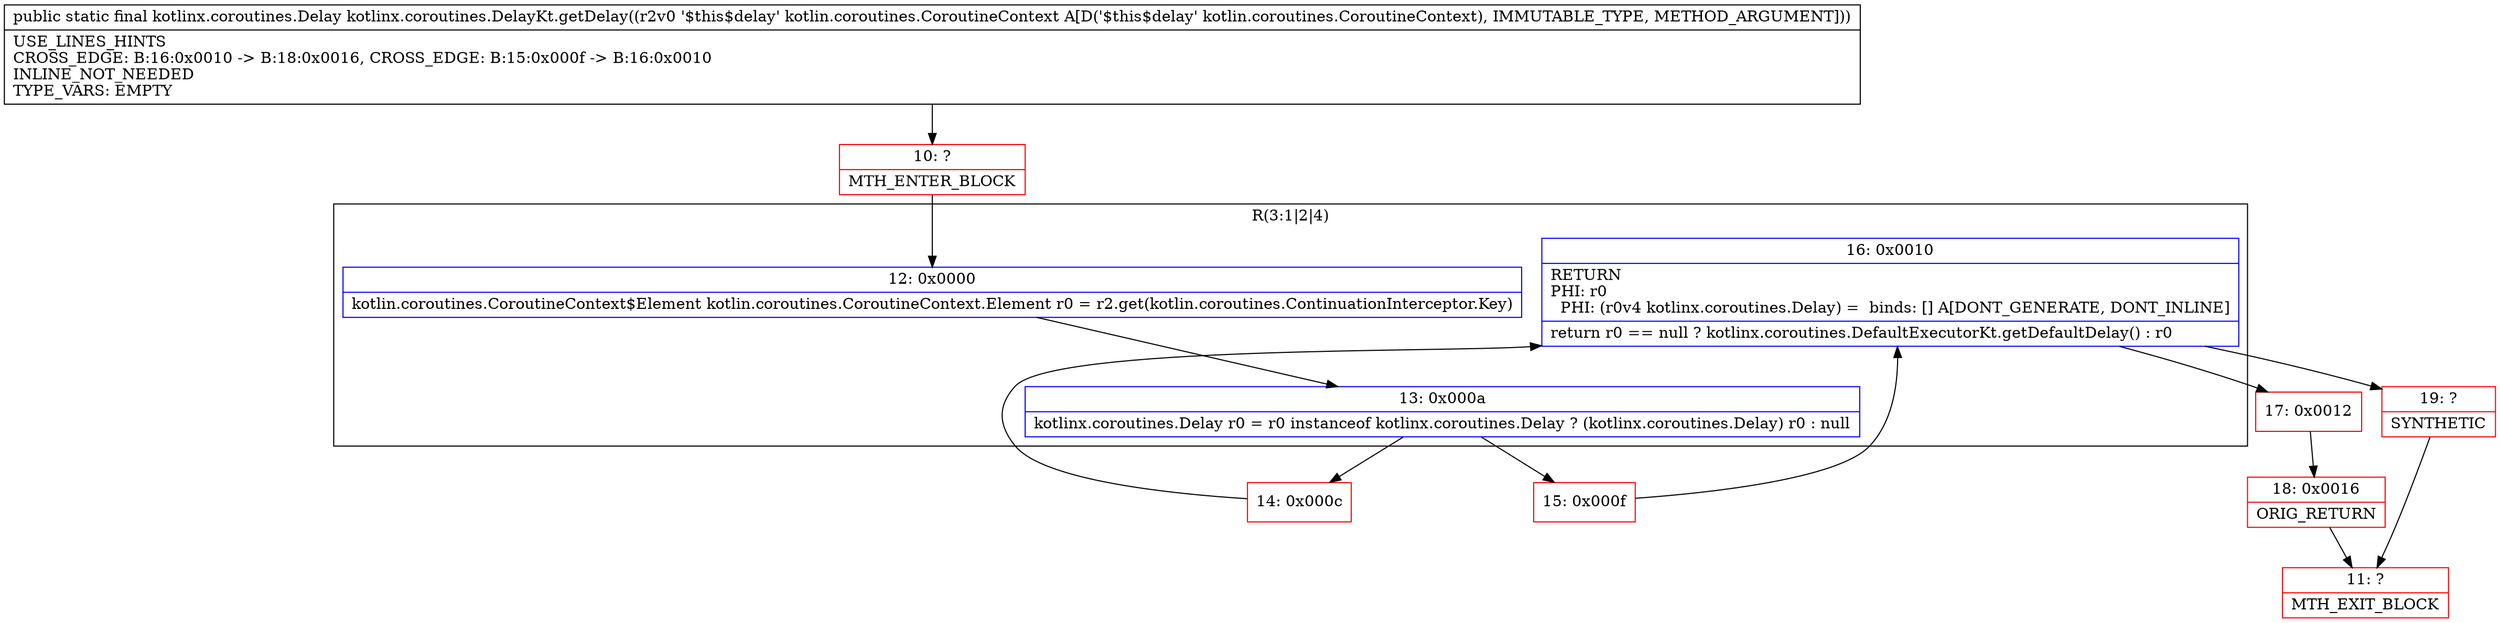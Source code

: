 digraph "CFG forkotlinx.coroutines.DelayKt.getDelay(Lkotlin\/coroutines\/CoroutineContext;)Lkotlinx\/coroutines\/Delay;" {
subgraph cluster_Region_1419678124 {
label = "R(3:1|2|4)";
node [shape=record,color=blue];
Node_12 [shape=record,label="{12\:\ 0x0000|kotlin.coroutines.CoroutineContext$Element kotlin.coroutines.CoroutineContext.Element r0 = r2.get(kotlin.coroutines.ContinuationInterceptor.Key)\l}"];
Node_13 [shape=record,label="{13\:\ 0x000a|kotlinx.coroutines.Delay r0 = r0 instanceof kotlinx.coroutines.Delay ? (kotlinx.coroutines.Delay) r0 : null\l}"];
Node_16 [shape=record,label="{16\:\ 0x0010|RETURN\lPHI: r0 \l  PHI: (r0v4 kotlinx.coroutines.Delay) =  binds: [] A[DONT_GENERATE, DONT_INLINE]\l|return r0 == null ? kotlinx.coroutines.DefaultExecutorKt.getDefaultDelay() : r0\l}"];
}
Node_10 [shape=record,color=red,label="{10\:\ ?|MTH_ENTER_BLOCK\l}"];
Node_14 [shape=record,color=red,label="{14\:\ 0x000c}"];
Node_17 [shape=record,color=red,label="{17\:\ 0x0012}"];
Node_18 [shape=record,color=red,label="{18\:\ 0x0016|ORIG_RETURN\l}"];
Node_11 [shape=record,color=red,label="{11\:\ ?|MTH_EXIT_BLOCK\l}"];
Node_19 [shape=record,color=red,label="{19\:\ ?|SYNTHETIC\l}"];
Node_15 [shape=record,color=red,label="{15\:\ 0x000f}"];
MethodNode[shape=record,label="{public static final kotlinx.coroutines.Delay kotlinx.coroutines.DelayKt.getDelay((r2v0 '$this$delay' kotlin.coroutines.CoroutineContext A[D('$this$delay' kotlin.coroutines.CoroutineContext), IMMUTABLE_TYPE, METHOD_ARGUMENT]))  | USE_LINES_HINTS\lCROSS_EDGE: B:16:0x0010 \-\> B:18:0x0016, CROSS_EDGE: B:15:0x000f \-\> B:16:0x0010\lINLINE_NOT_NEEDED\lTYPE_VARS: EMPTY\l}"];
MethodNode -> Node_10;Node_12 -> Node_13;
Node_13 -> Node_14;
Node_13 -> Node_15;
Node_16 -> Node_17;
Node_16 -> Node_19;
Node_10 -> Node_12;
Node_14 -> Node_16;
Node_17 -> Node_18;
Node_18 -> Node_11;
Node_19 -> Node_11;
Node_15 -> Node_16;
}

